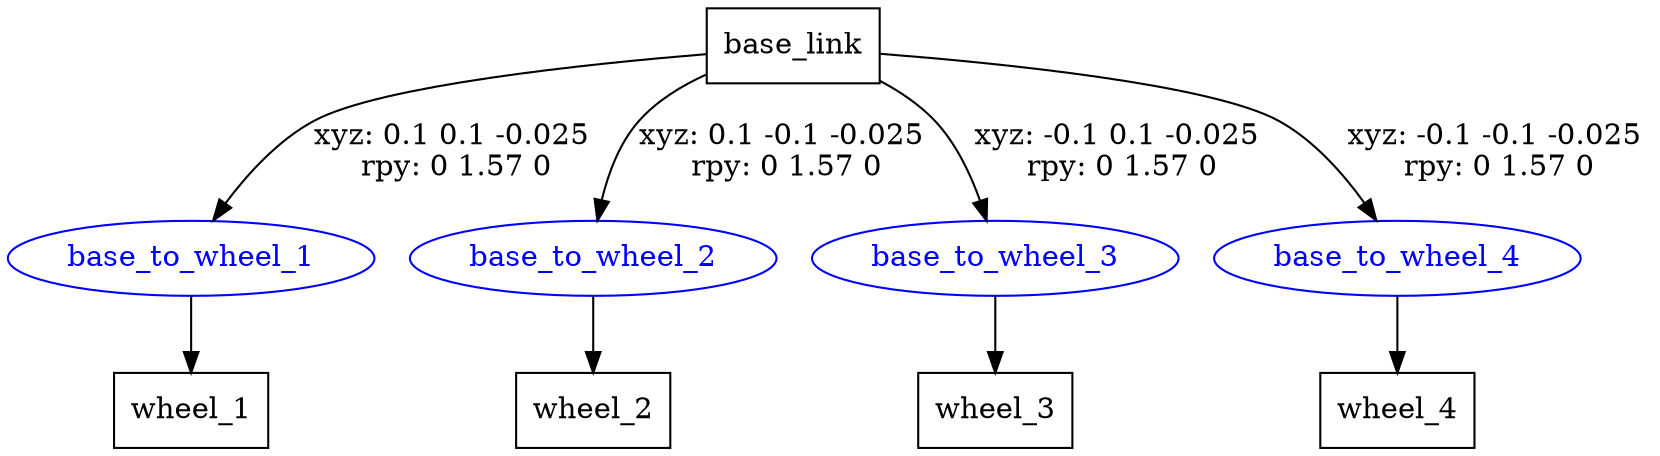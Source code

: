digraph G {
node [shape=box];
"base_link" [label="base_link"];
"wheel_1" [label="wheel_1"];
"wheel_2" [label="wheel_2"];
"wheel_3" [label="wheel_3"];
"wheel_4" [label="wheel_4"];
node [shape=ellipse, color=blue, fontcolor=blue];
"base_link" -> "base_to_wheel_1" [label="xyz: 0.1 0.1 -0.025 \nrpy: 0 1.57 0"]
"base_to_wheel_1" -> "wheel_1"
"base_link" -> "base_to_wheel_2" [label="xyz: 0.1 -0.1 -0.025 \nrpy: 0 1.57 0"]
"base_to_wheel_2" -> "wheel_2"
"base_link" -> "base_to_wheel_3" [label="xyz: -0.1 0.1 -0.025 \nrpy: 0 1.57 0"]
"base_to_wheel_3" -> "wheel_3"
"base_link" -> "base_to_wheel_4" [label="xyz: -0.1 -0.1 -0.025 \nrpy: 0 1.57 0"]
"base_to_wheel_4" -> "wheel_4"
}
